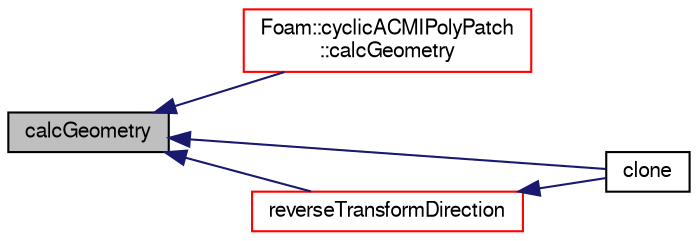 digraph "calcGeometry"
{
  bgcolor="transparent";
  edge [fontname="FreeSans",fontsize="10",labelfontname="FreeSans",labelfontsize="10"];
  node [fontname="FreeSans",fontsize="10",shape=record];
  rankdir="LR";
  Node544 [label="calcGeometry",height=0.2,width=0.4,color="black", fillcolor="grey75", style="filled", fontcolor="black"];
  Node544 -> Node545 [dir="back",color="midnightblue",fontsize="10",style="solid",fontname="FreeSans"];
  Node545 [label="Foam::cyclicACMIPolyPatch\l::calcGeometry",height=0.2,width=0.4,color="red",URL="$a24926.html#a58bb4c0382e9ee570811fb3f005a0a97",tooltip="Calculate the patch geometry. "];
  Node544 -> Node557 [dir="back",color="midnightblue",fontsize="10",style="solid",fontname="FreeSans"];
  Node557 [label="clone",height=0.2,width=0.4,color="black",URL="$a24946.html#afff6d4f7511147e0c8a4b8a5448296ec",tooltip="Construct and return a clone, resetting the face list. "];
  Node544 -> Node558 [dir="back",color="midnightblue",fontsize="10",style="solid",fontname="FreeSans"];
  Node558 [label="reverseTransformDirection",height=0.2,width=0.4,color="red",URL="$a24946.html#a8eeca93ed553c7f59012a06b8e109a18",tooltip="Transform a patch-based direction from this side to nbr side. "];
  Node558 -> Node557 [dir="back",color="midnightblue",fontsize="10",style="solid",fontname="FreeSans"];
}
